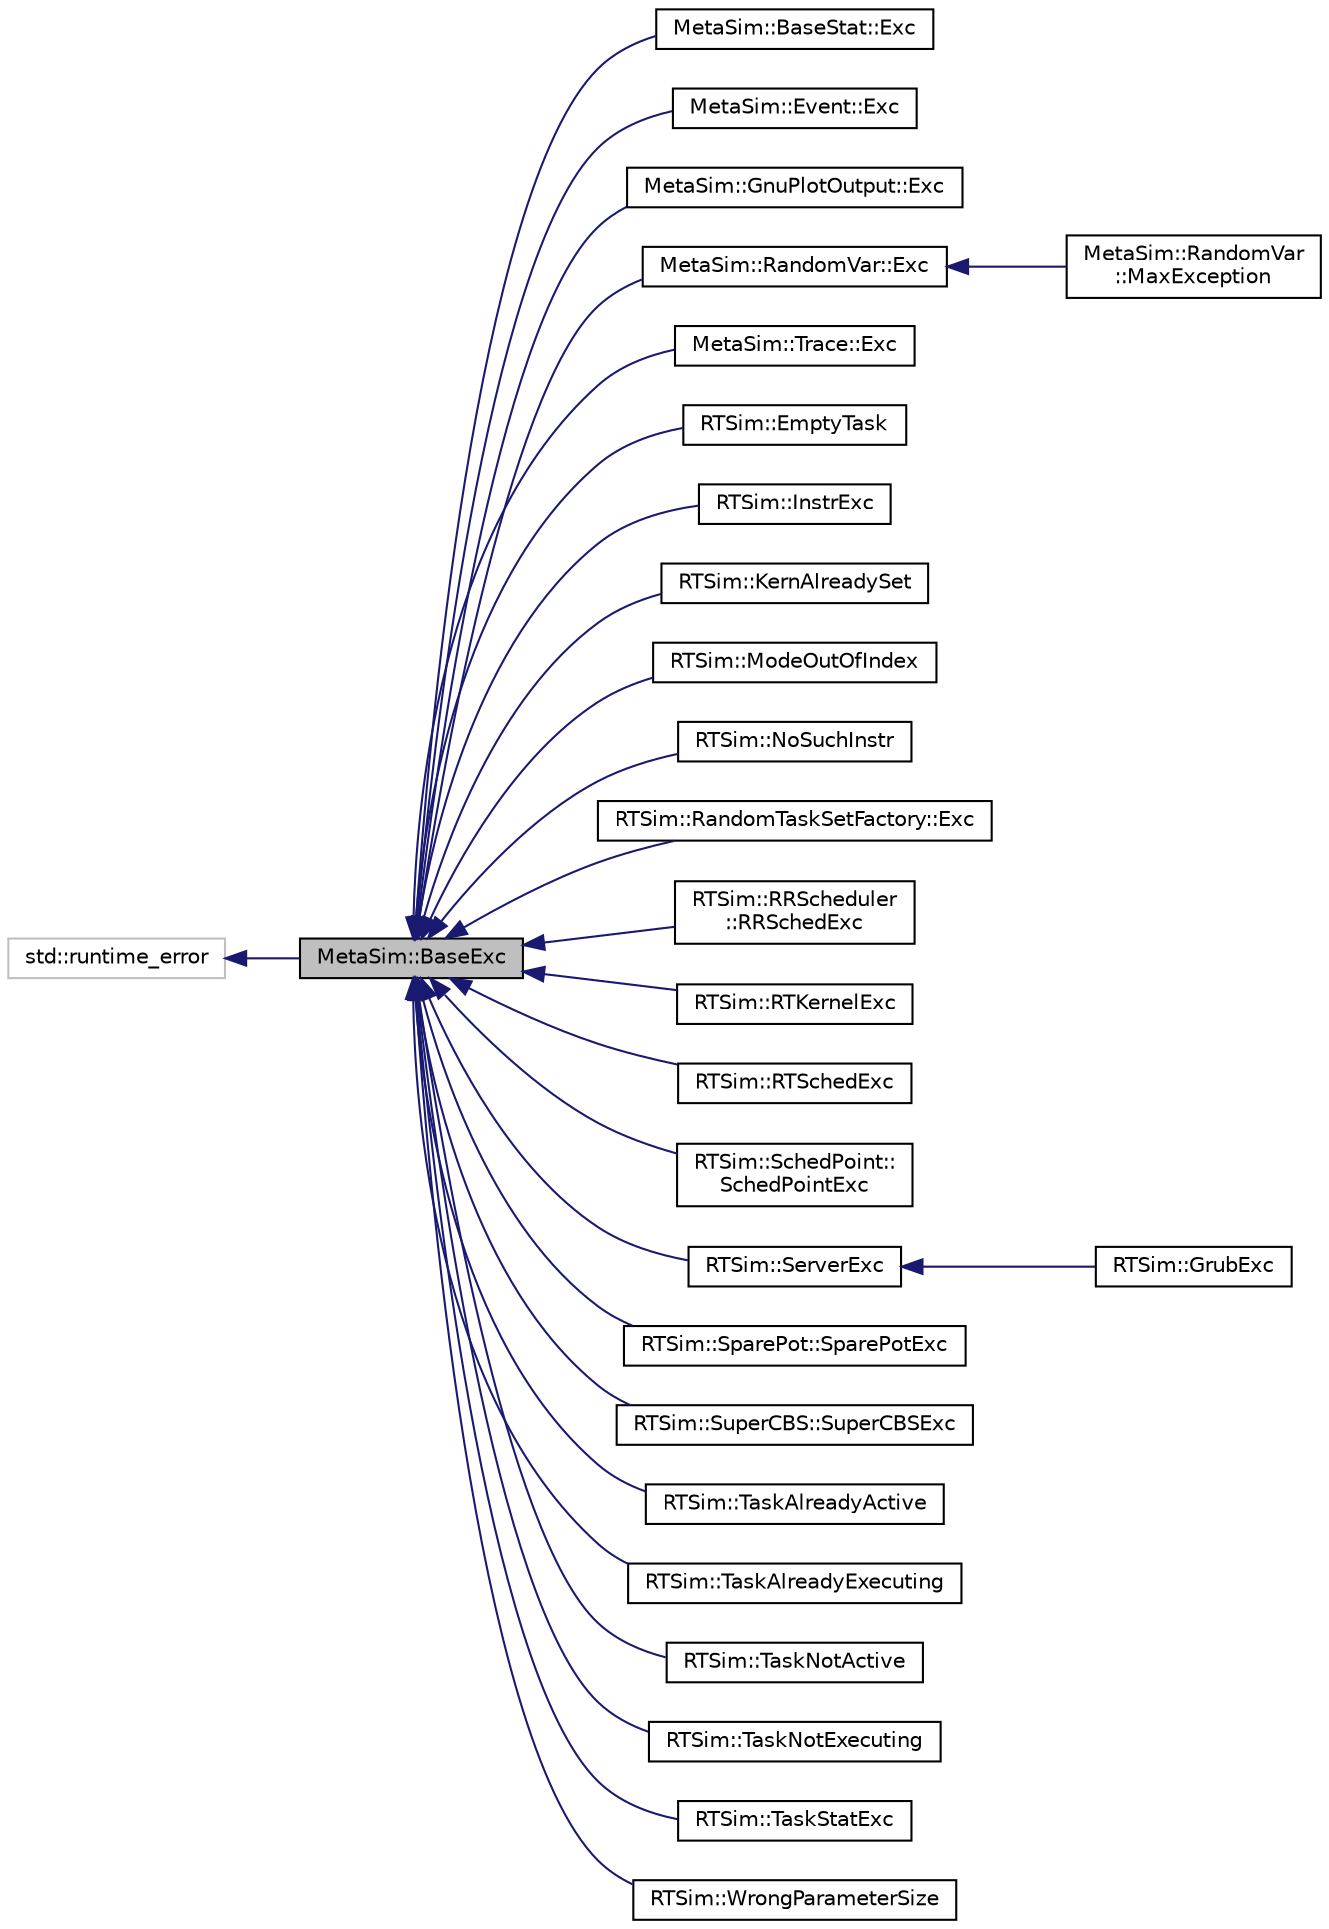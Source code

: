 digraph "MetaSim::BaseExc"
{
  edge [fontname="Helvetica",fontsize="10",labelfontname="Helvetica",labelfontsize="10"];
  node [fontname="Helvetica",fontsize="10",shape=record];
  rankdir="LR";
  Node0 [label="MetaSim::BaseExc",height=0.2,width=0.4,color="black", fillcolor="grey75", style="filled", fontcolor="black"];
  Node1 -> Node0 [dir="back",color="midnightblue",fontsize="10",style="solid",fontname="Helvetica"];
  Node1 [label="std::runtime_error",height=0.2,width=0.4,color="grey75", fillcolor="white", style="filled"];
  Node0 -> Node2 [dir="back",color="midnightblue",fontsize="10",style="solid",fontname="Helvetica"];
  Node2 [label="MetaSim::BaseStat::Exc",height=0.2,width=0.4,color="black", fillcolor="white", style="filled",URL="$classMetaSim_1_1BaseStat_1_1Exc.html"];
  Node0 -> Node3 [dir="back",color="midnightblue",fontsize="10",style="solid",fontname="Helvetica"];
  Node3 [label="MetaSim::Event::Exc",height=0.2,width=0.4,color="black", fillcolor="white", style="filled",URL="$classMetaSim_1_1Event_1_1Exc.html"];
  Node0 -> Node4 [dir="back",color="midnightblue",fontsize="10",style="solid",fontname="Helvetica"];
  Node4 [label="MetaSim::GnuPlotOutput::Exc",height=0.2,width=0.4,color="black", fillcolor="white", style="filled",URL="$classMetaSim_1_1GnuPlotOutput_1_1Exc.html"];
  Node0 -> Node5 [dir="back",color="midnightblue",fontsize="10",style="solid",fontname="Helvetica"];
  Node5 [label="MetaSim::RandomVar::Exc",height=0.2,width=0.4,color="black", fillcolor="white", style="filled",URL="$classMetaSim_1_1RandomVar_1_1Exc.html"];
  Node5 -> Node6 [dir="back",color="midnightblue",fontsize="10",style="solid",fontname="Helvetica"];
  Node6 [label="MetaSim::RandomVar\l::MaxException",height=0.2,width=0.4,color="black", fillcolor="white", style="filled",URL="$classMetaSim_1_1RandomVar_1_1MaxException.html"];
  Node0 -> Node7 [dir="back",color="midnightblue",fontsize="10",style="solid",fontname="Helvetica"];
  Node7 [label="MetaSim::Trace::Exc",height=0.2,width=0.4,color="black", fillcolor="white", style="filled",URL="$classMetaSim_1_1Trace_1_1Exc.html"];
  Node0 -> Node8 [dir="back",color="midnightblue",fontsize="10",style="solid",fontname="Helvetica"];
  Node8 [label="RTSim::EmptyTask",height=0.2,width=0.4,color="black", fillcolor="white", style="filled",URL="$classRTSim_1_1EmptyTask.html"];
  Node0 -> Node9 [dir="back",color="midnightblue",fontsize="10",style="solid",fontname="Helvetica"];
  Node9 [label="RTSim::InstrExc",height=0.2,width=0.4,color="black", fillcolor="white", style="filled",URL="$classRTSim_1_1InstrExc.html"];
  Node0 -> Node10 [dir="back",color="midnightblue",fontsize="10",style="solid",fontname="Helvetica"];
  Node10 [label="RTSim::KernAlreadySet",height=0.2,width=0.4,color="black", fillcolor="white", style="filled",URL="$classRTSim_1_1KernAlreadySet.html"];
  Node0 -> Node11 [dir="back",color="midnightblue",fontsize="10",style="solid",fontname="Helvetica"];
  Node11 [label="RTSim::ModeOutOfIndex",height=0.2,width=0.4,color="black", fillcolor="white", style="filled",URL="$classRTSim_1_1ModeOutOfIndex.html"];
  Node0 -> Node12 [dir="back",color="midnightblue",fontsize="10",style="solid",fontname="Helvetica"];
  Node12 [label="RTSim::NoSuchInstr",height=0.2,width=0.4,color="black", fillcolor="white", style="filled",URL="$classRTSim_1_1NoSuchInstr.html"];
  Node0 -> Node13 [dir="back",color="midnightblue",fontsize="10",style="solid",fontname="Helvetica"];
  Node13 [label="RTSim::RandomTaskSetFactory::Exc",height=0.2,width=0.4,color="black", fillcolor="white", style="filled",URL="$classRTSim_1_1RandomTaskSetFactory_1_1Exc.html"];
  Node0 -> Node14 [dir="back",color="midnightblue",fontsize="10",style="solid",fontname="Helvetica"];
  Node14 [label="RTSim::RRScheduler\l::RRSchedExc",height=0.2,width=0.4,color="black", fillcolor="white", style="filled",URL="$classRTSim_1_1RRScheduler_1_1RRSchedExc.html"];
  Node0 -> Node15 [dir="back",color="midnightblue",fontsize="10",style="solid",fontname="Helvetica"];
  Node15 [label="RTSim::RTKernelExc",height=0.2,width=0.4,color="black", fillcolor="white", style="filled",URL="$classRTSim_1_1RTKernelExc.html"];
  Node0 -> Node16 [dir="back",color="midnightblue",fontsize="10",style="solid",fontname="Helvetica"];
  Node16 [label="RTSim::RTSchedExc",height=0.2,width=0.4,color="black", fillcolor="white", style="filled",URL="$classRTSim_1_1RTSchedExc.html"];
  Node0 -> Node17 [dir="back",color="midnightblue",fontsize="10",style="solid",fontname="Helvetica"];
  Node17 [label="RTSim::SchedPoint::\lSchedPointExc",height=0.2,width=0.4,color="black", fillcolor="white", style="filled",URL="$classRTSim_1_1SchedPoint_1_1SchedPointExc.html"];
  Node0 -> Node18 [dir="back",color="midnightblue",fontsize="10",style="solid",fontname="Helvetica"];
  Node18 [label="RTSim::ServerExc",height=0.2,width=0.4,color="black", fillcolor="white", style="filled",URL="$classRTSim_1_1ServerExc.html"];
  Node18 -> Node19 [dir="back",color="midnightblue",fontsize="10",style="solid",fontname="Helvetica"];
  Node19 [label="RTSim::GrubExc",height=0.2,width=0.4,color="black", fillcolor="white", style="filled",URL="$classRTSim_1_1GrubExc.html"];
  Node0 -> Node20 [dir="back",color="midnightblue",fontsize="10",style="solid",fontname="Helvetica"];
  Node20 [label="RTSim::SparePot::SparePotExc",height=0.2,width=0.4,color="black", fillcolor="white", style="filled",URL="$classRTSim_1_1SparePot_1_1SparePotExc.html"];
  Node0 -> Node21 [dir="back",color="midnightblue",fontsize="10",style="solid",fontname="Helvetica"];
  Node21 [label="RTSim::SuperCBS::SuperCBSExc",height=0.2,width=0.4,color="black", fillcolor="white", style="filled",URL="$classRTSim_1_1SuperCBS_1_1SuperCBSExc.html"];
  Node0 -> Node22 [dir="back",color="midnightblue",fontsize="10",style="solid",fontname="Helvetica"];
  Node22 [label="RTSim::TaskAlreadyActive",height=0.2,width=0.4,color="black", fillcolor="white", style="filled",URL="$classRTSim_1_1TaskAlreadyActive.html"];
  Node0 -> Node23 [dir="back",color="midnightblue",fontsize="10",style="solid",fontname="Helvetica"];
  Node23 [label="RTSim::TaskAlreadyExecuting",height=0.2,width=0.4,color="black", fillcolor="white", style="filled",URL="$classRTSim_1_1TaskAlreadyExecuting.html"];
  Node0 -> Node24 [dir="back",color="midnightblue",fontsize="10",style="solid",fontname="Helvetica"];
  Node24 [label="RTSim::TaskNotActive",height=0.2,width=0.4,color="black", fillcolor="white", style="filled",URL="$classRTSim_1_1TaskNotActive.html"];
  Node0 -> Node25 [dir="back",color="midnightblue",fontsize="10",style="solid",fontname="Helvetica"];
  Node25 [label="RTSim::TaskNotExecuting",height=0.2,width=0.4,color="black", fillcolor="white", style="filled",URL="$classRTSim_1_1TaskNotExecuting.html"];
  Node0 -> Node26 [dir="back",color="midnightblue",fontsize="10",style="solid",fontname="Helvetica"];
  Node26 [label="RTSim::TaskStatExc",height=0.2,width=0.4,color="black", fillcolor="white", style="filled",URL="$classRTSim_1_1TaskStatExc.html"];
  Node0 -> Node27 [dir="back",color="midnightblue",fontsize="10",style="solid",fontname="Helvetica"];
  Node27 [label="RTSim::WrongParameterSize",height=0.2,width=0.4,color="black", fillcolor="white", style="filled",URL="$classRTSim_1_1WrongParameterSize.html"];
}
